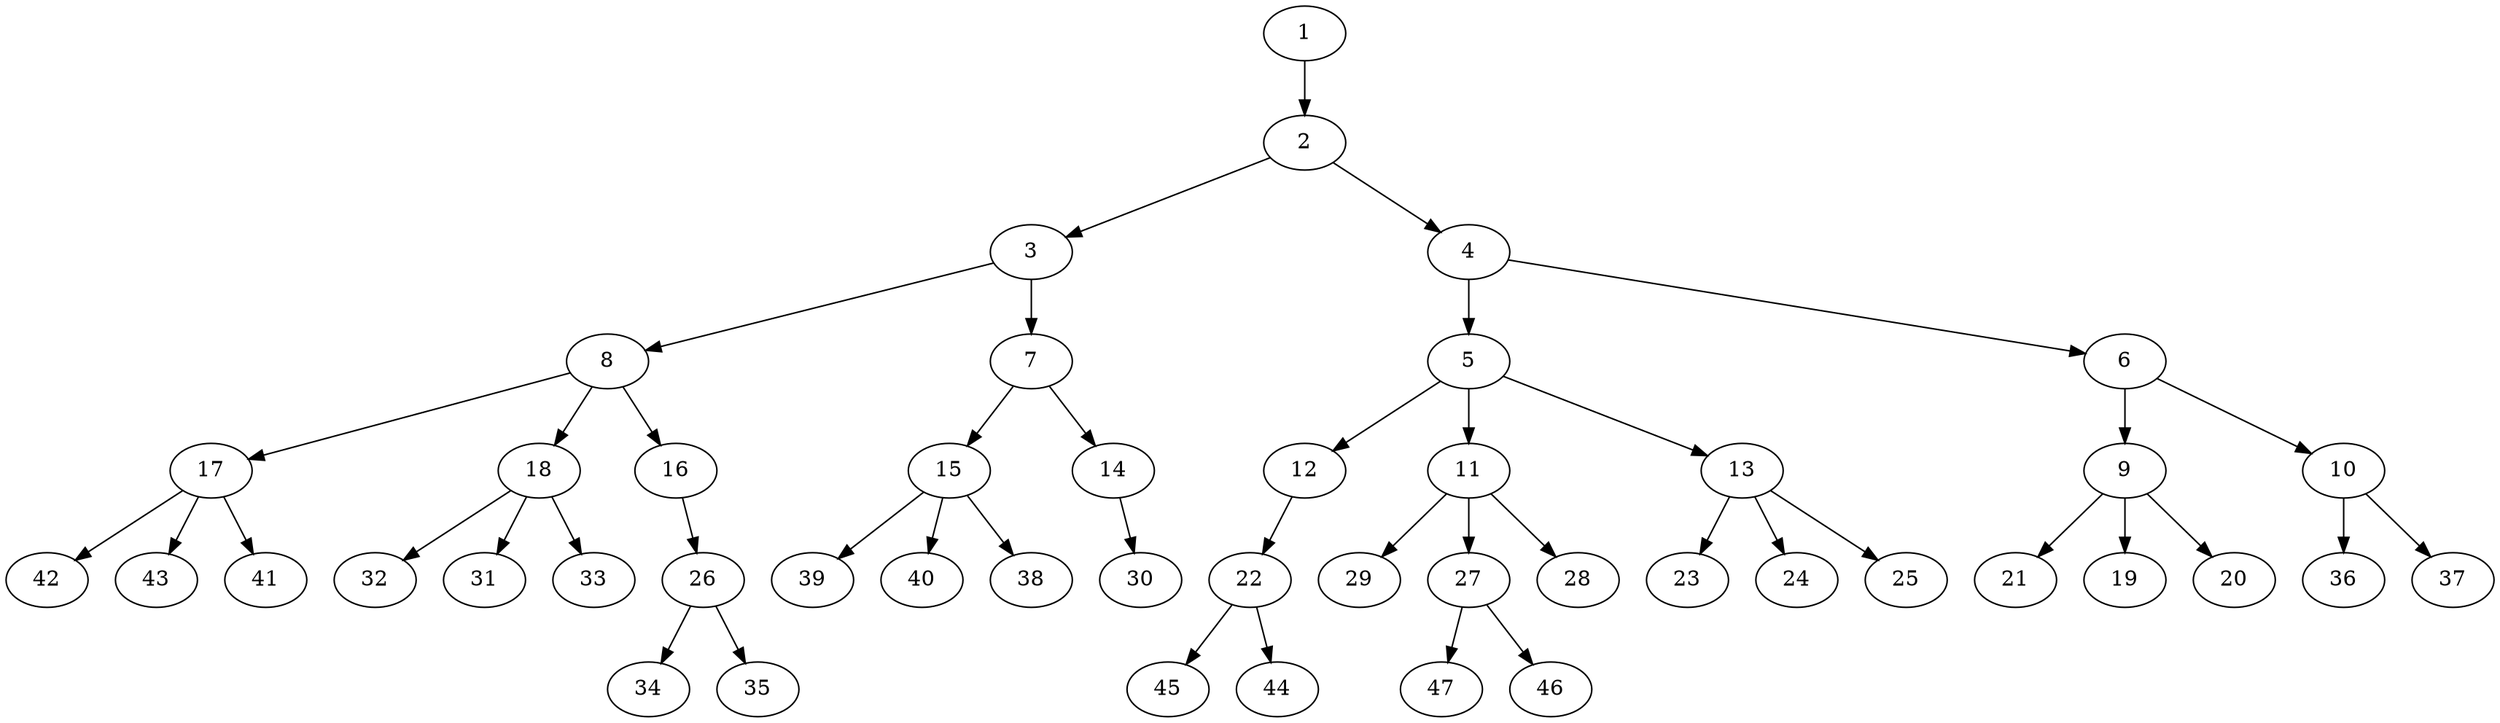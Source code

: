 strict digraph  {
	1 -> 2;
	2 -> 3;
	2 -> 4;
	3 -> 8;
	3 -> 7;
	4 -> 5;
	4 -> 6;
	5 -> 12;
	5 -> 11;
	5 -> 13;
	6 -> 9;
	6 -> 10;
	7 -> 15;
	7 -> 14;
	8 -> 17;
	8 -> 18;
	8 -> 16;
	9 -> 21;
	9 -> 19;
	9 -> 20;
	10 -> 36;
	10 -> 37;
	11 -> 29;
	11 -> 27;
	11 -> 28;
	12 -> 22;
	13 -> 23;
	13 -> 24;
	13 -> 25;
	14 -> 30;
	15 -> 39;
	15 -> 40;
	15 -> 38;
	16 -> 26;
	17 -> 42;
	17 -> 43;
	17 -> 41;
	18 -> 32;
	18 -> 31;
	18 -> 33;
	22 -> 45;
	22 -> 44;
	26 -> 34;
	26 -> 35;
	27 -> 47;
	27 -> 46;
}
